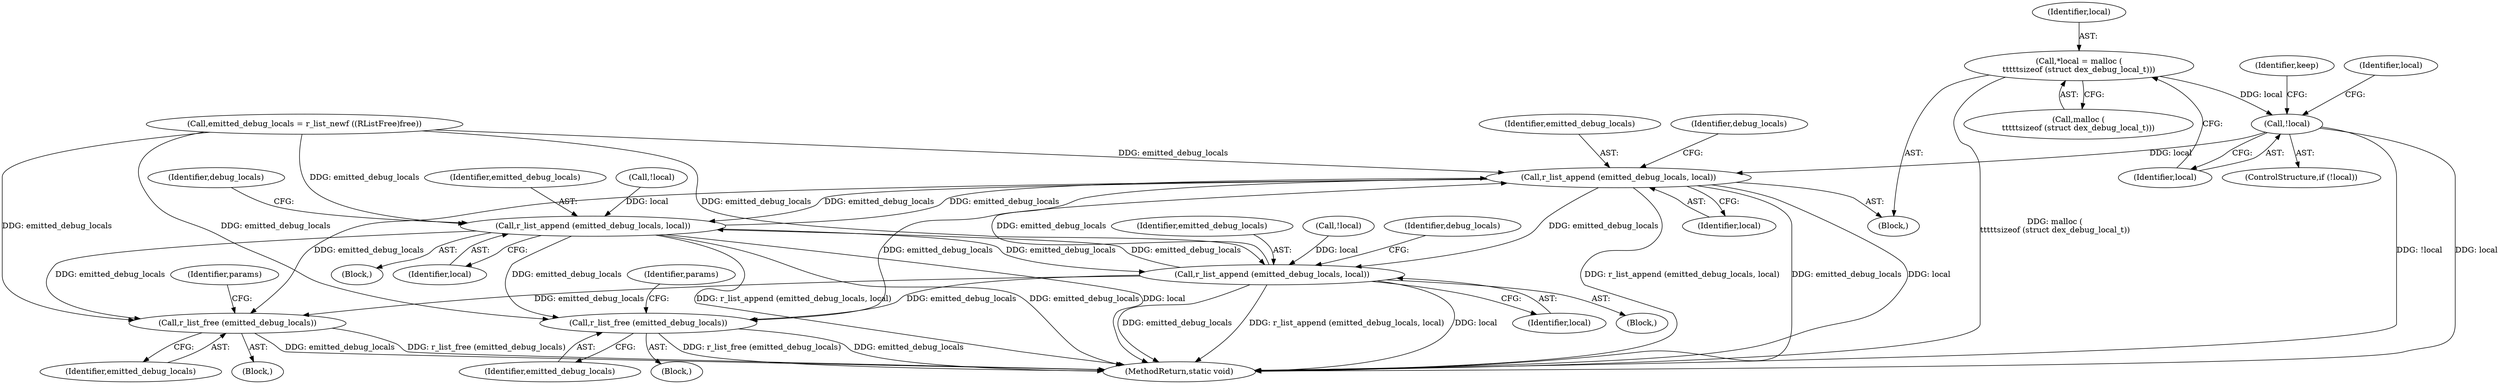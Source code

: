 digraph "0_radare2_ad55822430a03fe075221b543efb434567e9e431@API" {
"1000504" [label="(Call,*local = malloc (\n\t\t\t\t\tsizeof (struct dex_debug_local_t)))"];
"1000510" [label="(Call,!local)"];
"1000568" [label="(Call,r_list_append (emitted_debug_locals, local))"];
"1000744" [label="(Call,r_list_append (emitted_debug_locals, local))"];
"1000873" [label="(Call,r_list_append (emitted_debug_locals, local))"];
"1001045" [label="(Call,r_list_free (emitted_debug_locals))"];
"1001183" [label="(Call,r_list_free (emitted_debug_locals))"];
"1000678" [label="(Block,)"];
"1000874" [label="(Identifier,emitted_debug_locals)"];
"1000815" [label="(Call,!local)"];
"1001048" [label="(Identifier,params)"];
"1000514" [label="(Identifier,keep)"];
"1001183" [label="(Call,r_list_free (emitted_debug_locals))"];
"1000505" [label="(Identifier,local)"];
"1000504" [label="(Call,*local = malloc (\n\t\t\t\t\tsizeof (struct dex_debug_local_t)))"];
"1000506" [label="(Call,malloc (\n\t\t\t\t\tsizeof (struct dex_debug_local_t)))"];
"1000510" [label="(Call,!local)"];
"1000873" [label="(Call,r_list_append (emitted_debug_locals, local))"];
"1000569" [label="(Identifier,emitted_debug_locals)"];
"1000568" [label="(Call,r_list_append (emitted_debug_locals, local))"];
"1000745" [label="(Identifier,emitted_debug_locals)"];
"1001046" [label="(Identifier,emitted_debug_locals)"];
"1001184" [label="(Identifier,emitted_debug_locals)"];
"1000879" [label="(Identifier,debug_locals)"];
"1000807" [label="(Block,)"];
"1001042" [label="(Block,)"];
"1000686" [label="(Call,!local)"];
"1000220" [label="(Call,emitted_debug_locals = r_list_newf ((RListFree)free))"];
"1000875" [label="(Identifier,local)"];
"1001187" [label="(MethodReturn,static void)"];
"1000511" [label="(Identifier,local)"];
"1000509" [label="(ControlStructure,if (!local))"];
"1000750" [label="(Identifier,debug_locals)"];
"1001186" [label="(Identifier,params)"];
"1000123" [label="(Block,)"];
"1000519" [label="(Identifier,local)"];
"1000502" [label="(Block,)"];
"1000746" [label="(Identifier,local)"];
"1000744" [label="(Call,r_list_append (emitted_debug_locals, local))"];
"1001045" [label="(Call,r_list_free (emitted_debug_locals))"];
"1000574" [label="(Identifier,debug_locals)"];
"1000570" [label="(Identifier,local)"];
"1000504" -> "1000502"  [label="AST: "];
"1000504" -> "1000506"  [label="CFG: "];
"1000505" -> "1000504"  [label="AST: "];
"1000506" -> "1000504"  [label="AST: "];
"1000511" -> "1000504"  [label="CFG: "];
"1000504" -> "1001187"  [label="DDG: malloc (\n\t\t\t\t\tsizeof (struct dex_debug_local_t))"];
"1000504" -> "1000510"  [label="DDG: local"];
"1000510" -> "1000509"  [label="AST: "];
"1000510" -> "1000511"  [label="CFG: "];
"1000511" -> "1000510"  [label="AST: "];
"1000514" -> "1000510"  [label="CFG: "];
"1000519" -> "1000510"  [label="CFG: "];
"1000510" -> "1001187"  [label="DDG: local"];
"1000510" -> "1001187"  [label="DDG: !local"];
"1000510" -> "1000568"  [label="DDG: local"];
"1000568" -> "1000502"  [label="AST: "];
"1000568" -> "1000570"  [label="CFG: "];
"1000569" -> "1000568"  [label="AST: "];
"1000570" -> "1000568"  [label="AST: "];
"1000574" -> "1000568"  [label="CFG: "];
"1000568" -> "1001187"  [label="DDG: r_list_append (emitted_debug_locals, local)"];
"1000568" -> "1001187"  [label="DDG: emitted_debug_locals"];
"1000568" -> "1001187"  [label="DDG: local"];
"1000220" -> "1000568"  [label="DDG: emitted_debug_locals"];
"1000873" -> "1000568"  [label="DDG: emitted_debug_locals"];
"1000744" -> "1000568"  [label="DDG: emitted_debug_locals"];
"1000568" -> "1000744"  [label="DDG: emitted_debug_locals"];
"1000568" -> "1000873"  [label="DDG: emitted_debug_locals"];
"1000568" -> "1001045"  [label="DDG: emitted_debug_locals"];
"1000568" -> "1001183"  [label="DDG: emitted_debug_locals"];
"1000744" -> "1000678"  [label="AST: "];
"1000744" -> "1000746"  [label="CFG: "];
"1000745" -> "1000744"  [label="AST: "];
"1000746" -> "1000744"  [label="AST: "];
"1000750" -> "1000744"  [label="CFG: "];
"1000744" -> "1001187"  [label="DDG: r_list_append (emitted_debug_locals, local)"];
"1000744" -> "1001187"  [label="DDG: emitted_debug_locals"];
"1000744" -> "1001187"  [label="DDG: local"];
"1000220" -> "1000744"  [label="DDG: emitted_debug_locals"];
"1000873" -> "1000744"  [label="DDG: emitted_debug_locals"];
"1000686" -> "1000744"  [label="DDG: local"];
"1000744" -> "1000873"  [label="DDG: emitted_debug_locals"];
"1000744" -> "1001045"  [label="DDG: emitted_debug_locals"];
"1000744" -> "1001183"  [label="DDG: emitted_debug_locals"];
"1000873" -> "1000807"  [label="AST: "];
"1000873" -> "1000875"  [label="CFG: "];
"1000874" -> "1000873"  [label="AST: "];
"1000875" -> "1000873"  [label="AST: "];
"1000879" -> "1000873"  [label="CFG: "];
"1000873" -> "1001187"  [label="DDG: emitted_debug_locals"];
"1000873" -> "1001187"  [label="DDG: r_list_append (emitted_debug_locals, local)"];
"1000873" -> "1001187"  [label="DDG: local"];
"1000220" -> "1000873"  [label="DDG: emitted_debug_locals"];
"1000815" -> "1000873"  [label="DDG: local"];
"1000873" -> "1001045"  [label="DDG: emitted_debug_locals"];
"1000873" -> "1001183"  [label="DDG: emitted_debug_locals"];
"1001045" -> "1001042"  [label="AST: "];
"1001045" -> "1001046"  [label="CFG: "];
"1001046" -> "1001045"  [label="AST: "];
"1001048" -> "1001045"  [label="CFG: "];
"1001045" -> "1001187"  [label="DDG: r_list_free (emitted_debug_locals)"];
"1001045" -> "1001187"  [label="DDG: emitted_debug_locals"];
"1000220" -> "1001045"  [label="DDG: emitted_debug_locals"];
"1001183" -> "1000123"  [label="AST: "];
"1001183" -> "1001184"  [label="CFG: "];
"1001184" -> "1001183"  [label="AST: "];
"1001186" -> "1001183"  [label="CFG: "];
"1001183" -> "1001187"  [label="DDG: emitted_debug_locals"];
"1001183" -> "1001187"  [label="DDG: r_list_free (emitted_debug_locals)"];
"1000220" -> "1001183"  [label="DDG: emitted_debug_locals"];
}

